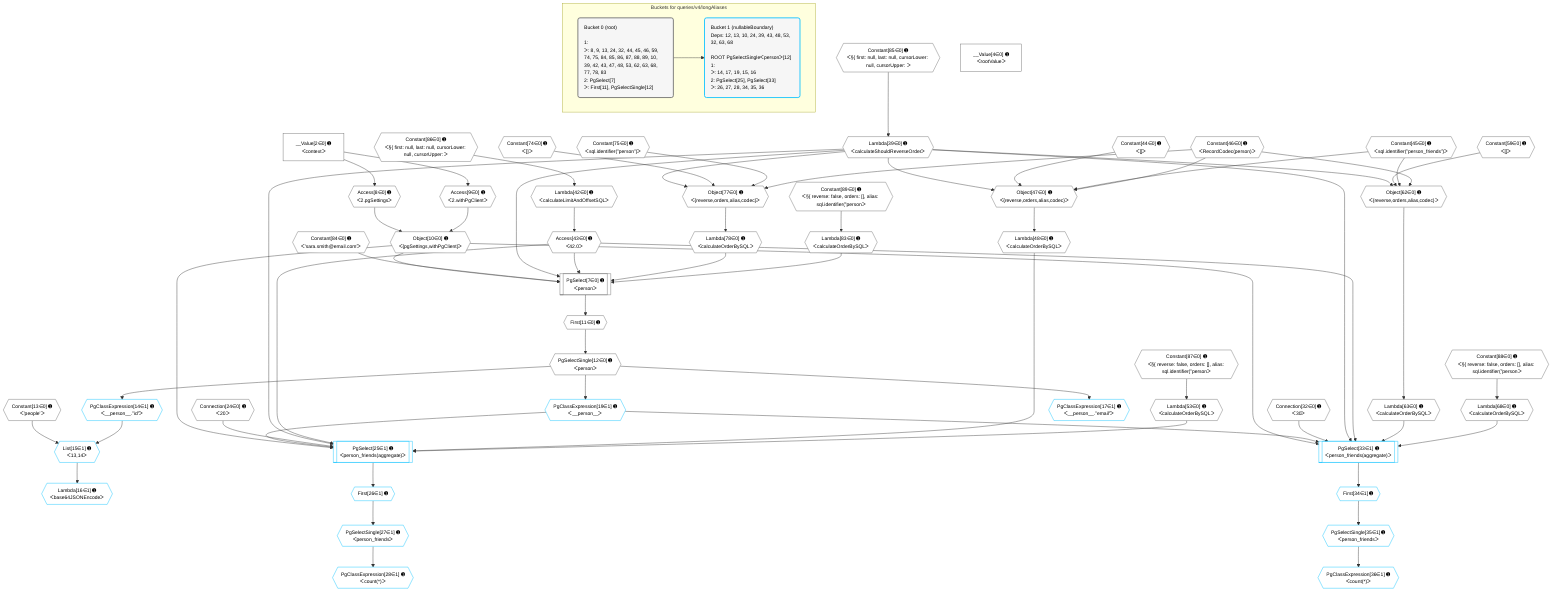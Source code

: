 %%{init: {'themeVariables': { 'fontSize': '12px'}}}%%
graph TD
    classDef path fill:#eee,stroke:#000,color:#000
    classDef plan fill:#fff,stroke-width:1px,color:#000
    classDef itemplan fill:#fff,stroke-width:2px,color:#000
    classDef unbatchedplan fill:#dff,stroke-width:1px,color:#000
    classDef sideeffectplan fill:#fcc,stroke-width:2px,color:#000
    classDef bucket fill:#f6f6f6,color:#000,stroke-width:2px,text-align:left


    %% plan dependencies
    PgSelect7[["PgSelect[7∈0] ➊<br />ᐸpersonᐳ"]]:::plan
    Object10{{"Object[10∈0] ➊<br />ᐸ{pgSettings,withPgClient}ᐳ"}}:::plan
    Constant84{{"Constant[84∈0] ➊<br />ᐸ'sara.smith@email.com'ᐳ"}}:::plan
    Lambda39{{"Lambda[39∈0] ➊<br />ᐸcalculateShouldReverseOrderᐳ"}}:::plan
    Access43{{"Access[43∈0] ➊<br />ᐸ42.0ᐳ"}}:::plan
    Lambda78{{"Lambda[78∈0] ➊<br />ᐸcalculateOrderBySQLᐳ"}}:::plan
    Lambda83{{"Lambda[83∈0] ➊<br />ᐸcalculateOrderBySQLᐳ"}}:::plan
    Object10 & Constant84 & Lambda39 & Access43 & Lambda78 & Lambda83 --> PgSelect7
    Object47{{"Object[47∈0] ➊<br />ᐸ{reverse,orders,alias,codec}ᐳ"}}:::plan
    Constant44{{"Constant[44∈0] ➊<br />ᐸ[]ᐳ"}}:::plan
    Constant45{{"Constant[45∈0] ➊<br />ᐸsql.identifier(”person_friends”)ᐳ"}}:::plan
    Constant46{{"Constant[46∈0] ➊<br />ᐸRecordCodec(person)ᐳ"}}:::plan
    Lambda39 & Constant44 & Constant45 & Constant46 --> Object47
    Object62{{"Object[62∈0] ➊<br />ᐸ{reverse,orders,alias,codec}ᐳ"}}:::plan
    Constant59{{"Constant[59∈0] ➊<br />ᐸ[]ᐳ"}}:::plan
    Lambda39 & Constant59 & Constant45 & Constant46 --> Object62
    Object77{{"Object[77∈0] ➊<br />ᐸ{reverse,orders,alias,codec}ᐳ"}}:::plan
    Constant74{{"Constant[74∈0] ➊<br />ᐸ[]ᐳ"}}:::plan
    Constant75{{"Constant[75∈0] ➊<br />ᐸsql.identifier(”person”)ᐳ"}}:::plan
    Lambda39 & Constant74 & Constant75 & Constant46 --> Object77
    Access8{{"Access[8∈0] ➊<br />ᐸ2.pgSettingsᐳ"}}:::plan
    Access9{{"Access[9∈0] ➊<br />ᐸ2.withPgClientᐳ"}}:::plan
    Access8 & Access9 --> Object10
    __Value2["__Value[2∈0] ➊<br />ᐸcontextᐳ"]:::plan
    __Value2 --> Access8
    __Value2 --> Access9
    First11{{"First[11∈0] ➊"}}:::plan
    PgSelect7 --> First11
    PgSelectSingle12{{"PgSelectSingle[12∈0] ➊<br />ᐸpersonᐳ"}}:::plan
    First11 --> PgSelectSingle12
    Constant85{{"Constant[85∈0] ➊<br />ᐸ§{ first: null, last: null, cursorLower: null, cursorUpper: ᐳ"}}:::plan
    Constant85 --> Lambda39
    Lambda42{{"Lambda[42∈0] ➊<br />ᐸcalculateLimitAndOffsetSQLᐳ"}}:::plan
    Constant86{{"Constant[86∈0] ➊<br />ᐸ§{ first: null, last: null, cursorLower: null, cursorUpper: ᐳ"}}:::plan
    Constant86 --> Lambda42
    Lambda42 --> Access43
    Lambda48{{"Lambda[48∈0] ➊<br />ᐸcalculateOrderBySQLᐳ"}}:::plan
    Object47 --> Lambda48
    Lambda53{{"Lambda[53∈0] ➊<br />ᐸcalculateOrderBySQLᐳ"}}:::plan
    Constant87{{"Constant[87∈0] ➊<br />ᐸ§{ reverse: false, orders: [], alias: sql.identifier(”personᐳ"}}:::plan
    Constant87 --> Lambda53
    Lambda63{{"Lambda[63∈0] ➊<br />ᐸcalculateOrderBySQLᐳ"}}:::plan
    Object62 --> Lambda63
    Lambda68{{"Lambda[68∈0] ➊<br />ᐸcalculateOrderBySQLᐳ"}}:::plan
    Constant88{{"Constant[88∈0] ➊<br />ᐸ§{ reverse: false, orders: [], alias: sql.identifier(”personᐳ"}}:::plan
    Constant88 --> Lambda68
    Object77 --> Lambda78
    Constant89{{"Constant[89∈0] ➊<br />ᐸ§{ reverse: false, orders: [], alias: sql.identifier(”personᐳ"}}:::plan
    Constant89 --> Lambda83
    __Value4["__Value[4∈0] ➊<br />ᐸrootValueᐳ"]:::plan
    Constant13{{"Constant[13∈0] ➊<br />ᐸ'people'ᐳ"}}:::plan
    Connection24{{"Connection[24∈0] ➊<br />ᐸ20ᐳ"}}:::plan
    Connection32{{"Connection[32∈0] ➊<br />ᐸ30ᐳ"}}:::plan
    PgSelect25[["PgSelect[25∈1] ➊<br />ᐸperson_friends(aggregate)ᐳ"]]:::plan
    PgClassExpression19{{"PgClassExpression[19∈1] ➊<br />ᐸ__person__ᐳ"}}:::plan
    Object10 & PgClassExpression19 & Connection24 & Lambda39 & Access43 & Lambda48 & Lambda53 --> PgSelect25
    PgSelect33[["PgSelect[33∈1] ➊<br />ᐸperson_friends(aggregate)ᐳ"]]:::plan
    Object10 & PgClassExpression19 & Connection32 & Lambda39 & Access43 & Lambda63 & Lambda68 --> PgSelect33
    List15{{"List[15∈1] ➊<br />ᐸ13,14ᐳ"}}:::plan
    PgClassExpression14{{"PgClassExpression[14∈1] ➊<br />ᐸ__person__.”id”ᐳ"}}:::plan
    Constant13 & PgClassExpression14 --> List15
    PgSelectSingle12 --> PgClassExpression14
    Lambda16{{"Lambda[16∈1] ➊<br />ᐸbase64JSONEncodeᐳ"}}:::plan
    List15 --> Lambda16
    PgClassExpression17{{"PgClassExpression[17∈1] ➊<br />ᐸ__person__.”email”ᐳ"}}:::plan
    PgSelectSingle12 --> PgClassExpression17
    PgSelectSingle12 --> PgClassExpression19
    First26{{"First[26∈1] ➊"}}:::plan
    PgSelect25 --> First26
    PgSelectSingle27{{"PgSelectSingle[27∈1] ➊<br />ᐸperson_friendsᐳ"}}:::plan
    First26 --> PgSelectSingle27
    PgClassExpression28{{"PgClassExpression[28∈1] ➊<br />ᐸcount(*)ᐳ"}}:::plan
    PgSelectSingle27 --> PgClassExpression28
    First34{{"First[34∈1] ➊"}}:::plan
    PgSelect33 --> First34
    PgSelectSingle35{{"PgSelectSingle[35∈1] ➊<br />ᐸperson_friendsᐳ"}}:::plan
    First34 --> PgSelectSingle35
    PgClassExpression36{{"PgClassExpression[36∈1] ➊<br />ᐸcount(*)ᐳ"}}:::plan
    PgSelectSingle35 --> PgClassExpression36

    %% define steps

    subgraph "Buckets for queries/v4/longAliases"
    Bucket0("Bucket 0 (root)<br /><br />1: <br />ᐳ: 8, 9, 13, 24, 32, 44, 45, 46, 59, 74, 75, 84, 85, 86, 87, 88, 89, 10, 39, 42, 43, 47, 48, 53, 62, 63, 68, 77, 78, 83<br />2: PgSelect[7]<br />ᐳ: First[11], PgSelectSingle[12]"):::bucket
    classDef bucket0 stroke:#696969
    class Bucket0,__Value2,__Value4,PgSelect7,Access8,Access9,Object10,First11,PgSelectSingle12,Constant13,Connection24,Connection32,Lambda39,Lambda42,Access43,Constant44,Constant45,Constant46,Object47,Lambda48,Lambda53,Constant59,Object62,Lambda63,Lambda68,Constant74,Constant75,Object77,Lambda78,Lambda83,Constant84,Constant85,Constant86,Constant87,Constant88,Constant89 bucket0
    Bucket1("Bucket 1 (nullableBoundary)<br />Deps: 12, 13, 10, 24, 39, 43, 48, 53, 32, 63, 68<br /><br />ROOT PgSelectSingleᐸpersonᐳ[12]<br />1: <br />ᐳ: 14, 17, 19, 15, 16<br />2: PgSelect[25], PgSelect[33]<br />ᐳ: 26, 27, 28, 34, 35, 36"):::bucket
    classDef bucket1 stroke:#00bfff
    class Bucket1,PgClassExpression14,List15,Lambda16,PgClassExpression17,PgClassExpression19,PgSelect25,First26,PgSelectSingle27,PgClassExpression28,PgSelect33,First34,PgSelectSingle35,PgClassExpression36 bucket1
    Bucket0 --> Bucket1
    end